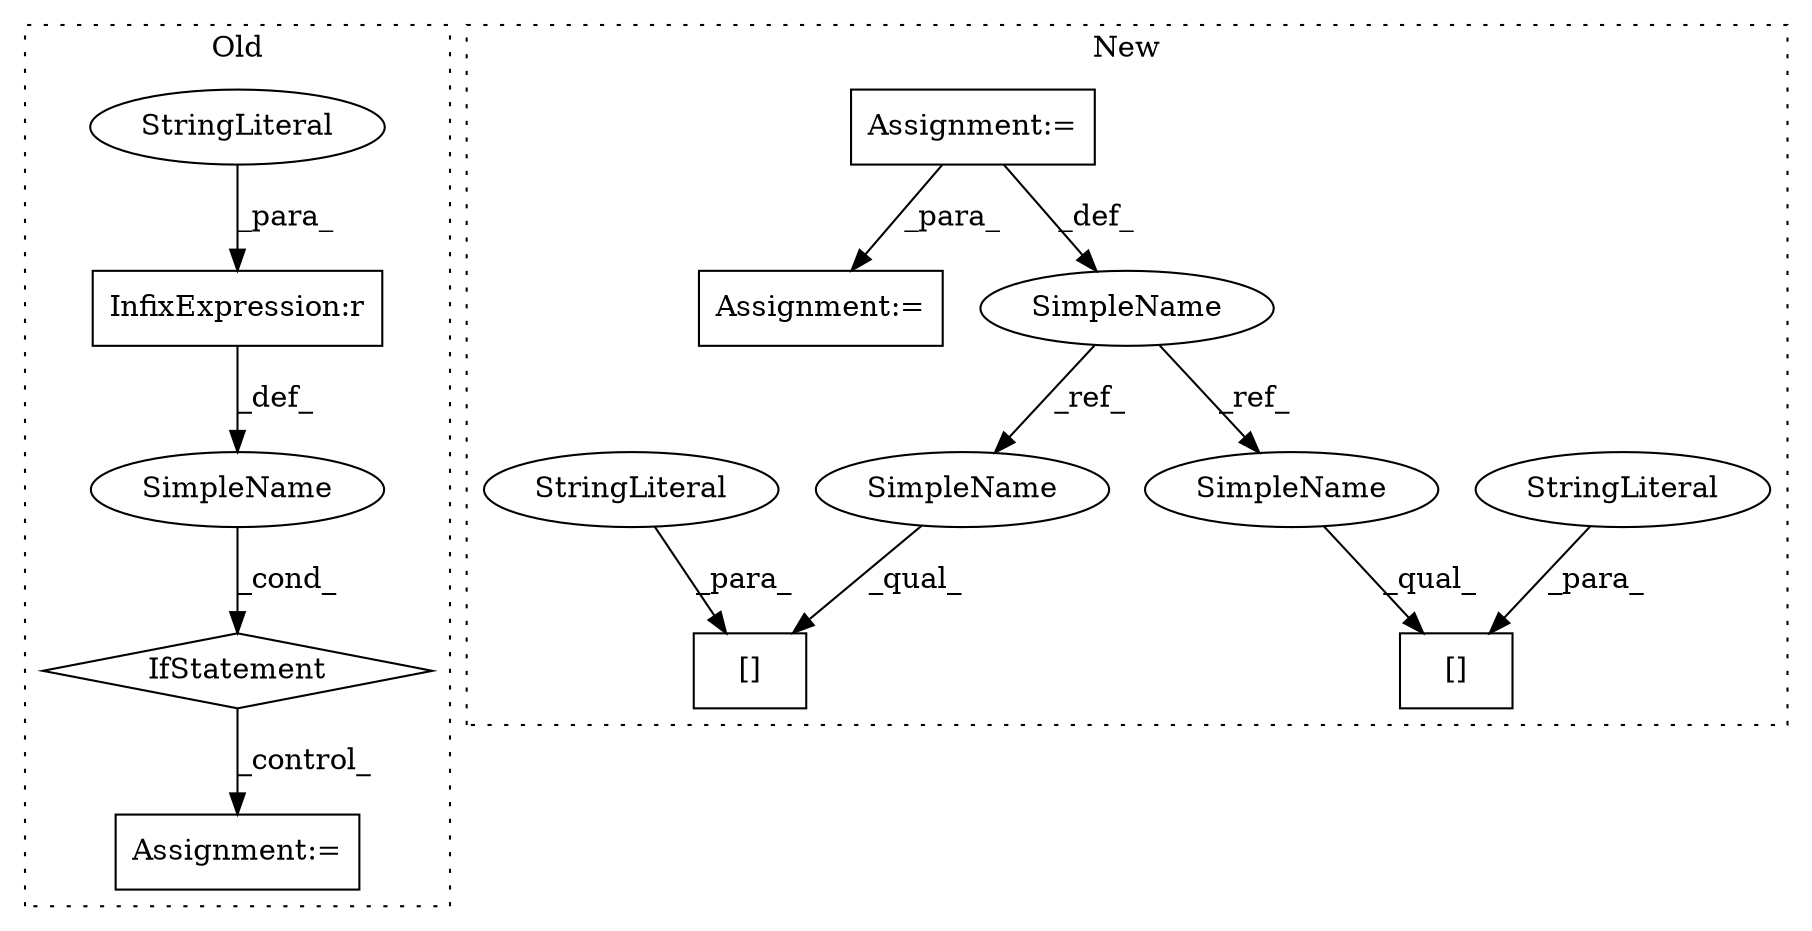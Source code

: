 digraph G {
subgraph cluster0 {
1 [label="IfStatement" a="25" s="426,475" l="4,2" shape="diamond"];
3 [label="Assignment:=" a="7" s="806,887" l="65,2" shape="box"];
4 [label="SimpleName" a="42" s="" l="" shape="ellipse"];
5 [label="InfixExpression:r" a="27" s="439" l="4" shape="box"];
6 [label="StringLiteral" a="45" s="443" l="32" shape="ellipse"];
label = "Old";
style="dotted";
}
subgraph cluster1 {
2 [label="[]" a="2" s="806,848" l="12,1" shape="box"];
7 [label="StringLiteral" a="45" s="818" l="30" shape="ellipse"];
8 [label="Assignment:=" a="7" s="597" l="1" shape="box"];
9 [label="Assignment:=" a="7" s="684" l="1" shape="box"];
10 [label="[]" a="2" s="1353,1401" l="12,1" shape="box"];
11 [label="SimpleName" a="42" s="586" l="11" shape="ellipse"];
12 [label="StringLiteral" a="45" s="1365" l="36" shape="ellipse"];
13 [label="SimpleName" a="42" s="1353" l="11" shape="ellipse"];
14 [label="SimpleName" a="42" s="806" l="11" shape="ellipse"];
label = "New";
style="dotted";
}
1 -> 3 [label="_control_"];
4 -> 1 [label="_cond_"];
5 -> 4 [label="_def_"];
6 -> 5 [label="_para_"];
7 -> 2 [label="_para_"];
8 -> 9 [label="_para_"];
8 -> 11 [label="_def_"];
11 -> 13 [label="_ref_"];
11 -> 14 [label="_ref_"];
12 -> 10 [label="_para_"];
13 -> 10 [label="_qual_"];
14 -> 2 [label="_qual_"];
}